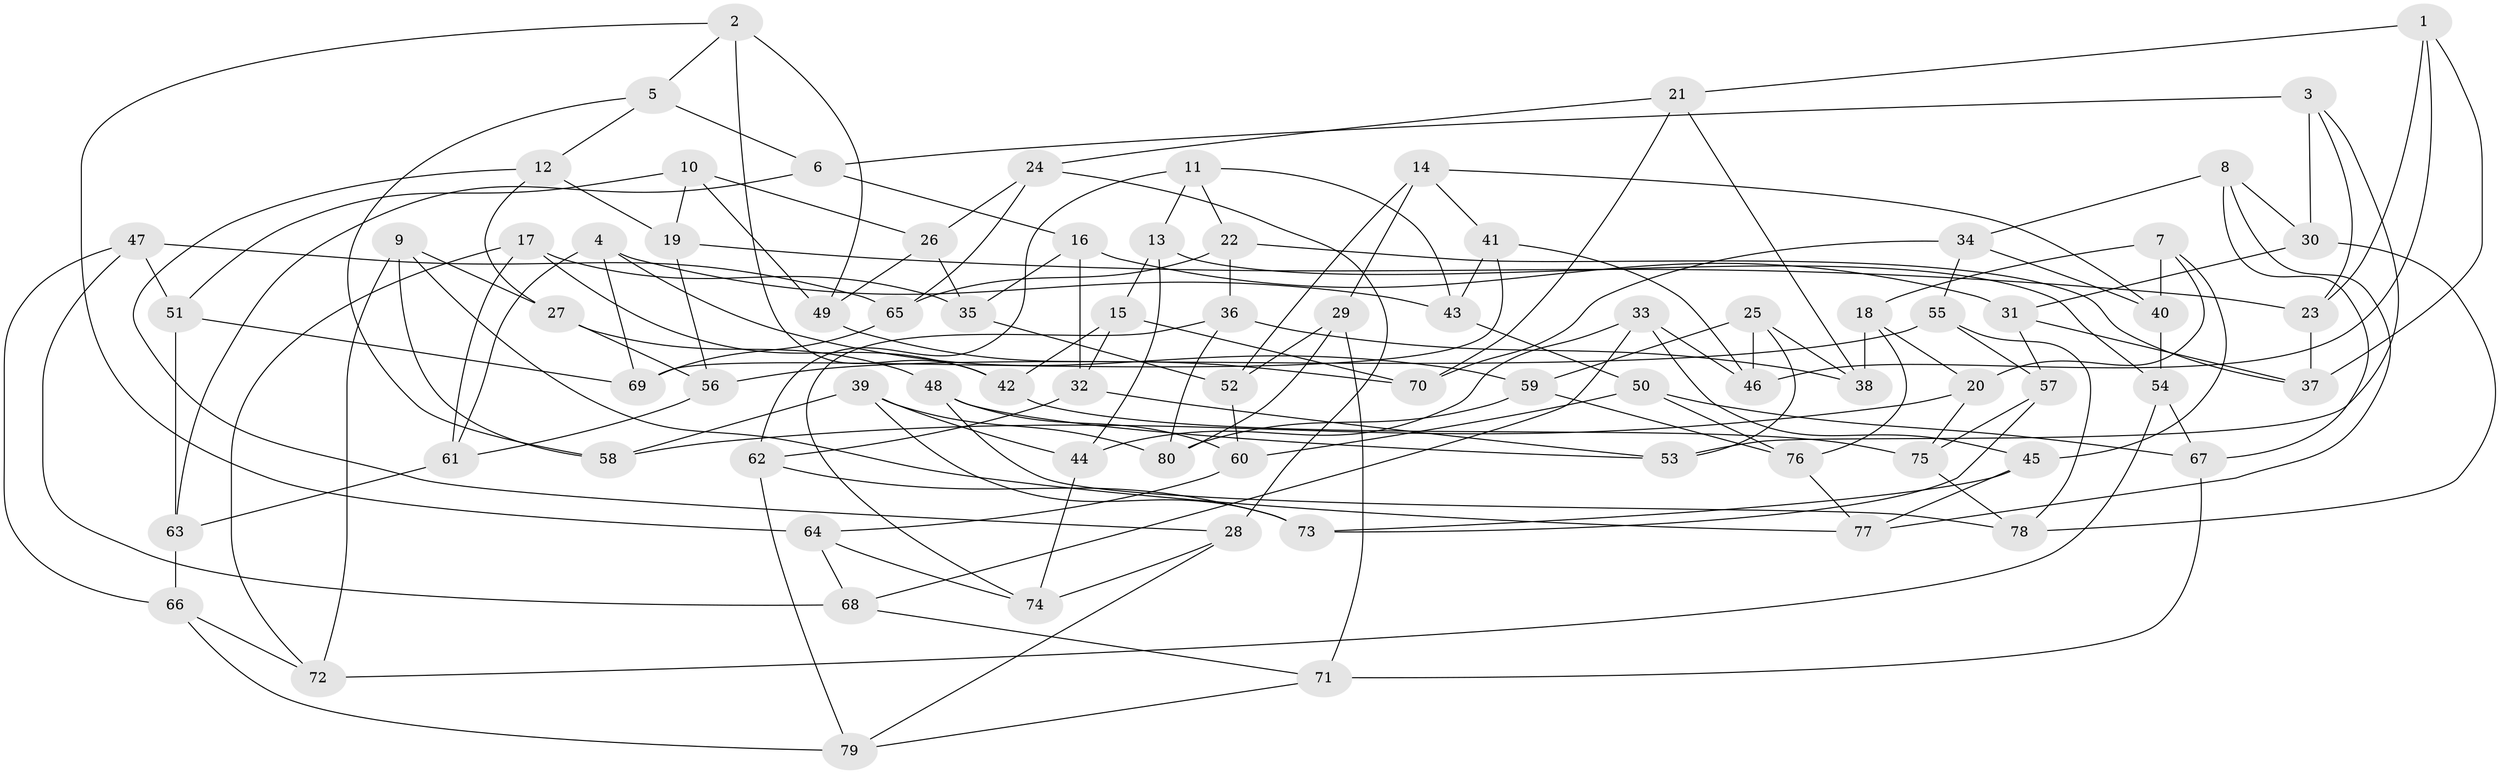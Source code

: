 // coarse degree distribution, {5: 0.041666666666666664, 12: 0.020833333333333332, 8: 0.0625, 6: 0.16666666666666666, 3: 0.020833333333333332, 4: 0.625, 7: 0.020833333333333332, 9: 0.020833333333333332, 11: 0.020833333333333332}
// Generated by graph-tools (version 1.1) at 2025/20/03/04/25 18:20:46]
// undirected, 80 vertices, 160 edges
graph export_dot {
graph [start="1"]
  node [color=gray90,style=filled];
  1;
  2;
  3;
  4;
  5;
  6;
  7;
  8;
  9;
  10;
  11;
  12;
  13;
  14;
  15;
  16;
  17;
  18;
  19;
  20;
  21;
  22;
  23;
  24;
  25;
  26;
  27;
  28;
  29;
  30;
  31;
  32;
  33;
  34;
  35;
  36;
  37;
  38;
  39;
  40;
  41;
  42;
  43;
  44;
  45;
  46;
  47;
  48;
  49;
  50;
  51;
  52;
  53;
  54;
  55;
  56;
  57;
  58;
  59;
  60;
  61;
  62;
  63;
  64;
  65;
  66;
  67;
  68;
  69;
  70;
  71;
  72;
  73;
  74;
  75;
  76;
  77;
  78;
  79;
  80;
  1 -- 37;
  1 -- 21;
  1 -- 46;
  1 -- 23;
  2 -- 49;
  2 -- 42;
  2 -- 64;
  2 -- 5;
  3 -- 6;
  3 -- 23;
  3 -- 30;
  3 -- 53;
  4 -- 43;
  4 -- 69;
  4 -- 61;
  4 -- 59;
  5 -- 12;
  5 -- 6;
  5 -- 58;
  6 -- 16;
  6 -- 63;
  7 -- 45;
  7 -- 20;
  7 -- 40;
  7 -- 18;
  8 -- 30;
  8 -- 34;
  8 -- 77;
  8 -- 67;
  9 -- 72;
  9 -- 77;
  9 -- 27;
  9 -- 58;
  10 -- 49;
  10 -- 26;
  10 -- 51;
  10 -- 19;
  11 -- 43;
  11 -- 13;
  11 -- 22;
  11 -- 62;
  12 -- 28;
  12 -- 19;
  12 -- 27;
  13 -- 44;
  13 -- 15;
  13 -- 54;
  14 -- 52;
  14 -- 29;
  14 -- 40;
  14 -- 41;
  15 -- 42;
  15 -- 32;
  15 -- 70;
  16 -- 35;
  16 -- 31;
  16 -- 32;
  17 -- 61;
  17 -- 42;
  17 -- 35;
  17 -- 72;
  18 -- 20;
  18 -- 38;
  18 -- 76;
  19 -- 56;
  19 -- 23;
  20 -- 75;
  20 -- 58;
  21 -- 38;
  21 -- 70;
  21 -- 24;
  22 -- 36;
  22 -- 37;
  22 -- 65;
  23 -- 37;
  24 -- 28;
  24 -- 26;
  24 -- 65;
  25 -- 59;
  25 -- 53;
  25 -- 38;
  25 -- 46;
  26 -- 49;
  26 -- 35;
  27 -- 48;
  27 -- 56;
  28 -- 74;
  28 -- 79;
  29 -- 52;
  29 -- 80;
  29 -- 71;
  30 -- 78;
  30 -- 31;
  31 -- 37;
  31 -- 57;
  32 -- 53;
  32 -- 62;
  33 -- 46;
  33 -- 68;
  33 -- 45;
  33 -- 44;
  34 -- 55;
  34 -- 40;
  34 -- 70;
  35 -- 52;
  36 -- 80;
  36 -- 38;
  36 -- 74;
  39 -- 58;
  39 -- 73;
  39 -- 44;
  39 -- 80;
  40 -- 54;
  41 -- 43;
  41 -- 69;
  41 -- 46;
  42 -- 75;
  43 -- 50;
  44 -- 74;
  45 -- 73;
  45 -- 77;
  47 -- 66;
  47 -- 65;
  47 -- 68;
  47 -- 51;
  48 -- 78;
  48 -- 60;
  48 -- 53;
  49 -- 70;
  50 -- 60;
  50 -- 76;
  50 -- 67;
  51 -- 63;
  51 -- 69;
  52 -- 60;
  54 -- 67;
  54 -- 72;
  55 -- 78;
  55 -- 57;
  55 -- 56;
  56 -- 61;
  57 -- 73;
  57 -- 75;
  59 -- 80;
  59 -- 76;
  60 -- 64;
  61 -- 63;
  62 -- 79;
  62 -- 73;
  63 -- 66;
  64 -- 74;
  64 -- 68;
  65 -- 69;
  66 -- 72;
  66 -- 79;
  67 -- 71;
  68 -- 71;
  71 -- 79;
  75 -- 78;
  76 -- 77;
}
